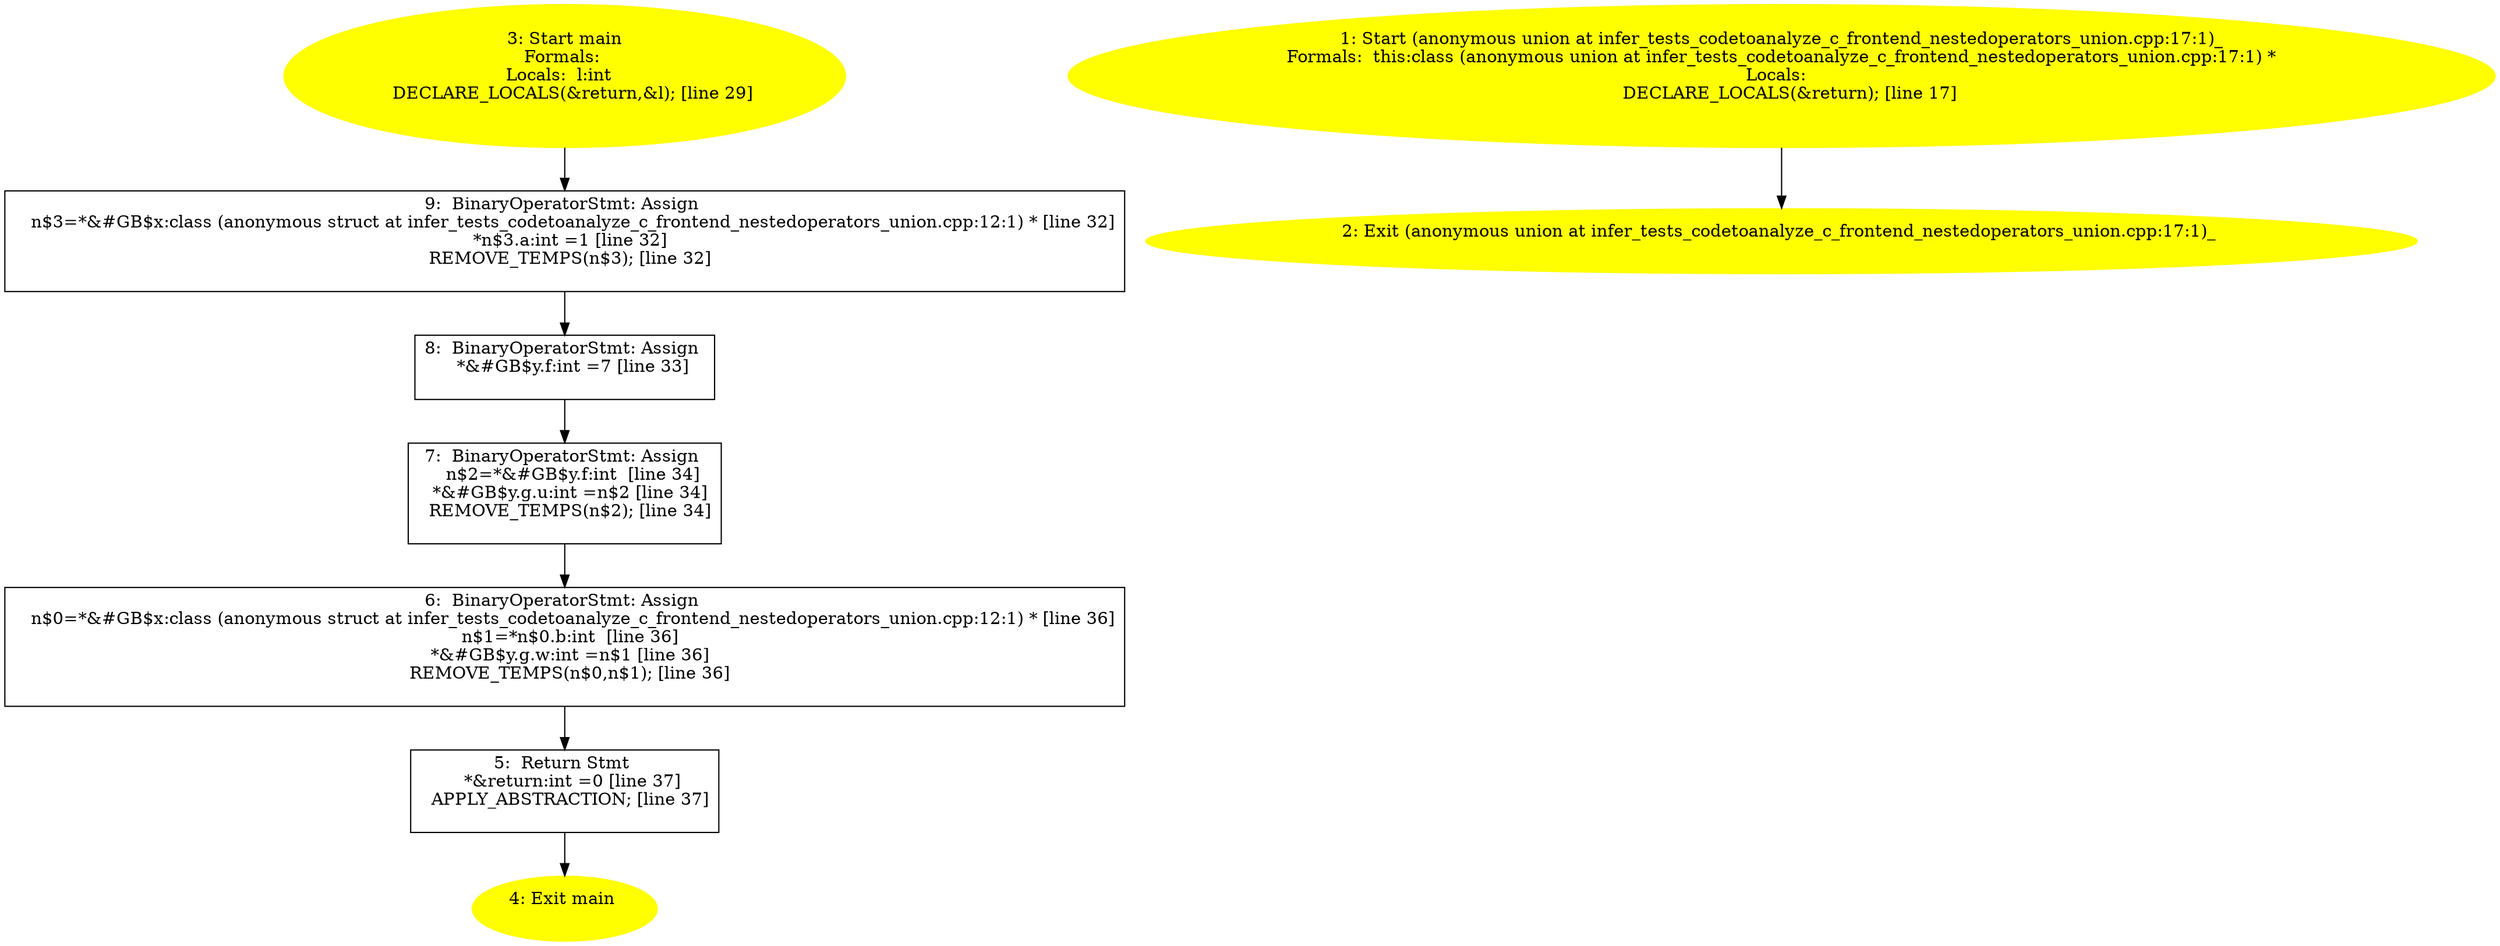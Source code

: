 /* @generated */
digraph iCFG {
9 [label="9:  BinaryOperatorStmt: Assign \n   n$3=*&#GB$x:class (anonymous struct at infer_tests_codetoanalyze_c_frontend_nestedoperators_union.cpp:12:1) * [line 32]\n  *n$3.a:int =1 [line 32]\n  REMOVE_TEMPS(n$3); [line 32]\n " shape="box"]
	

	 9 -> 8 ;
8 [label="8:  BinaryOperatorStmt: Assign \n   *&#GB$y.f:int =7 [line 33]\n " shape="box"]
	

	 8 -> 7 ;
7 [label="7:  BinaryOperatorStmt: Assign \n   n$2=*&#GB$y.f:int  [line 34]\n  *&#GB$y.g.u:int =n$2 [line 34]\n  REMOVE_TEMPS(n$2); [line 34]\n " shape="box"]
	

	 7 -> 6 ;
6 [label="6:  BinaryOperatorStmt: Assign \n   n$0=*&#GB$x:class (anonymous struct at infer_tests_codetoanalyze_c_frontend_nestedoperators_union.cpp:12:1) * [line 36]\n  n$1=*n$0.b:int  [line 36]\n  *&#GB$y.g.w:int =n$1 [line 36]\n  REMOVE_TEMPS(n$0,n$1); [line 36]\n " shape="box"]
	

	 6 -> 5 ;
5 [label="5:  Return Stmt \n   *&return:int =0 [line 37]\n  APPLY_ABSTRACTION; [line 37]\n " shape="box"]
	

	 5 -> 4 ;
4 [label="4: Exit main \n  " color=yellow style=filled]
	

3 [label="3: Start main\nFormals: \nLocals:  l:int  \n   DECLARE_LOCALS(&return,&l); [line 29]\n " color=yellow style=filled]
	

	 3 -> 9 ;
2 [label="2: Exit (anonymous union at infer_tests_codetoanalyze_c_frontend_nestedoperators_union.cpp:17:1)_ \n  " color=yellow style=filled]
	

1 [label="1: Start (anonymous union at infer_tests_codetoanalyze_c_frontend_nestedoperators_union.cpp:17:1)_\nFormals:  this:class (anonymous union at infer_tests_codetoanalyze_c_frontend_nestedoperators_union.cpp:17:1) *\nLocals:  \n   DECLARE_LOCALS(&return); [line 17]\n " color=yellow style=filled]
	

	 1 -> 2 ;
}
